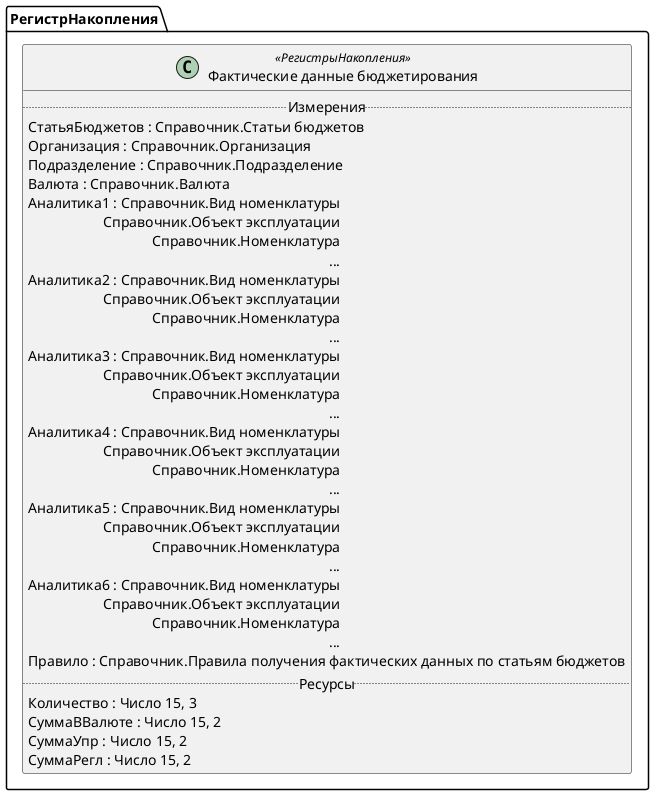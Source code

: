 ﻿@startuml ФактическиеДанныеБюджетирования
'!include templates.wsd
'..\include templates.wsd
class РегистрНакопления.ФактическиеДанныеБюджетирования as "Фактические данные бюджетирования" <<РегистрыНакопления>>
{
..Измерения..
СтатьяБюджетов : Справочник.Статьи бюджетов
Организация : Справочник.Организация
Подразделение : Справочник.Подразделение
Валюта : Справочник.Валюта
Аналитика1 : Справочник.Вид номенклатуры\rСправочник.Объект эксплуатации\rСправочник.Номенклатура\r...
Аналитика2 : Справочник.Вид номенклатуры\rСправочник.Объект эксплуатации\rСправочник.Номенклатура\r...
Аналитика3 : Справочник.Вид номенклатуры\rСправочник.Объект эксплуатации\rСправочник.Номенклатура\r...
Аналитика4 : Справочник.Вид номенклатуры\rСправочник.Объект эксплуатации\rСправочник.Номенклатура\r...
Аналитика5 : Справочник.Вид номенклатуры\rСправочник.Объект эксплуатации\rСправочник.Номенклатура\r...
Аналитика6 : Справочник.Вид номенклатуры\rСправочник.Объект эксплуатации\rСправочник.Номенклатура\r...
Правило : Справочник.Правила получения фактических данных по статьям бюджетов
..Ресурсы..
Количество : Число 15, 3
СуммаВВалюте : Число 15, 2
СуммаУпр : Число 15, 2
СуммаРегл : Число 15, 2
}
@enduml

